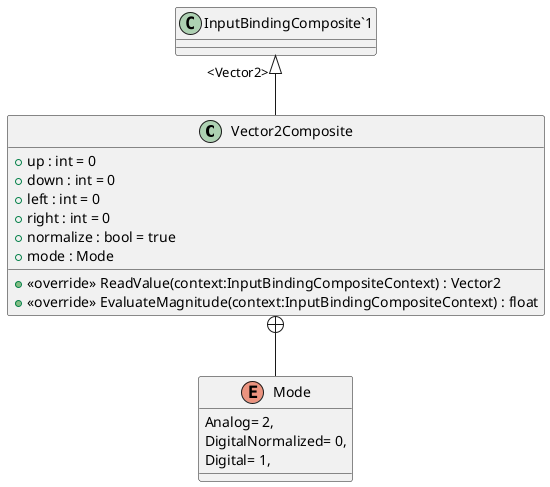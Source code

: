 @startuml
class Vector2Composite {
    + up : int = 0
    + down : int = 0
    + left : int = 0
    + right : int = 0
    + normalize : bool = true
    + mode : Mode
    + <<override>> ReadValue(context:InputBindingCompositeContext) : Vector2
    + <<override>> EvaluateMagnitude(context:InputBindingCompositeContext) : float
}
enum Mode {
    Analog= 2,
    DigitalNormalized= 0,
    Digital= 1,
}
"InputBindingComposite`1" "<Vector2>" <|-- Vector2Composite
Vector2Composite +-- Mode
@enduml

